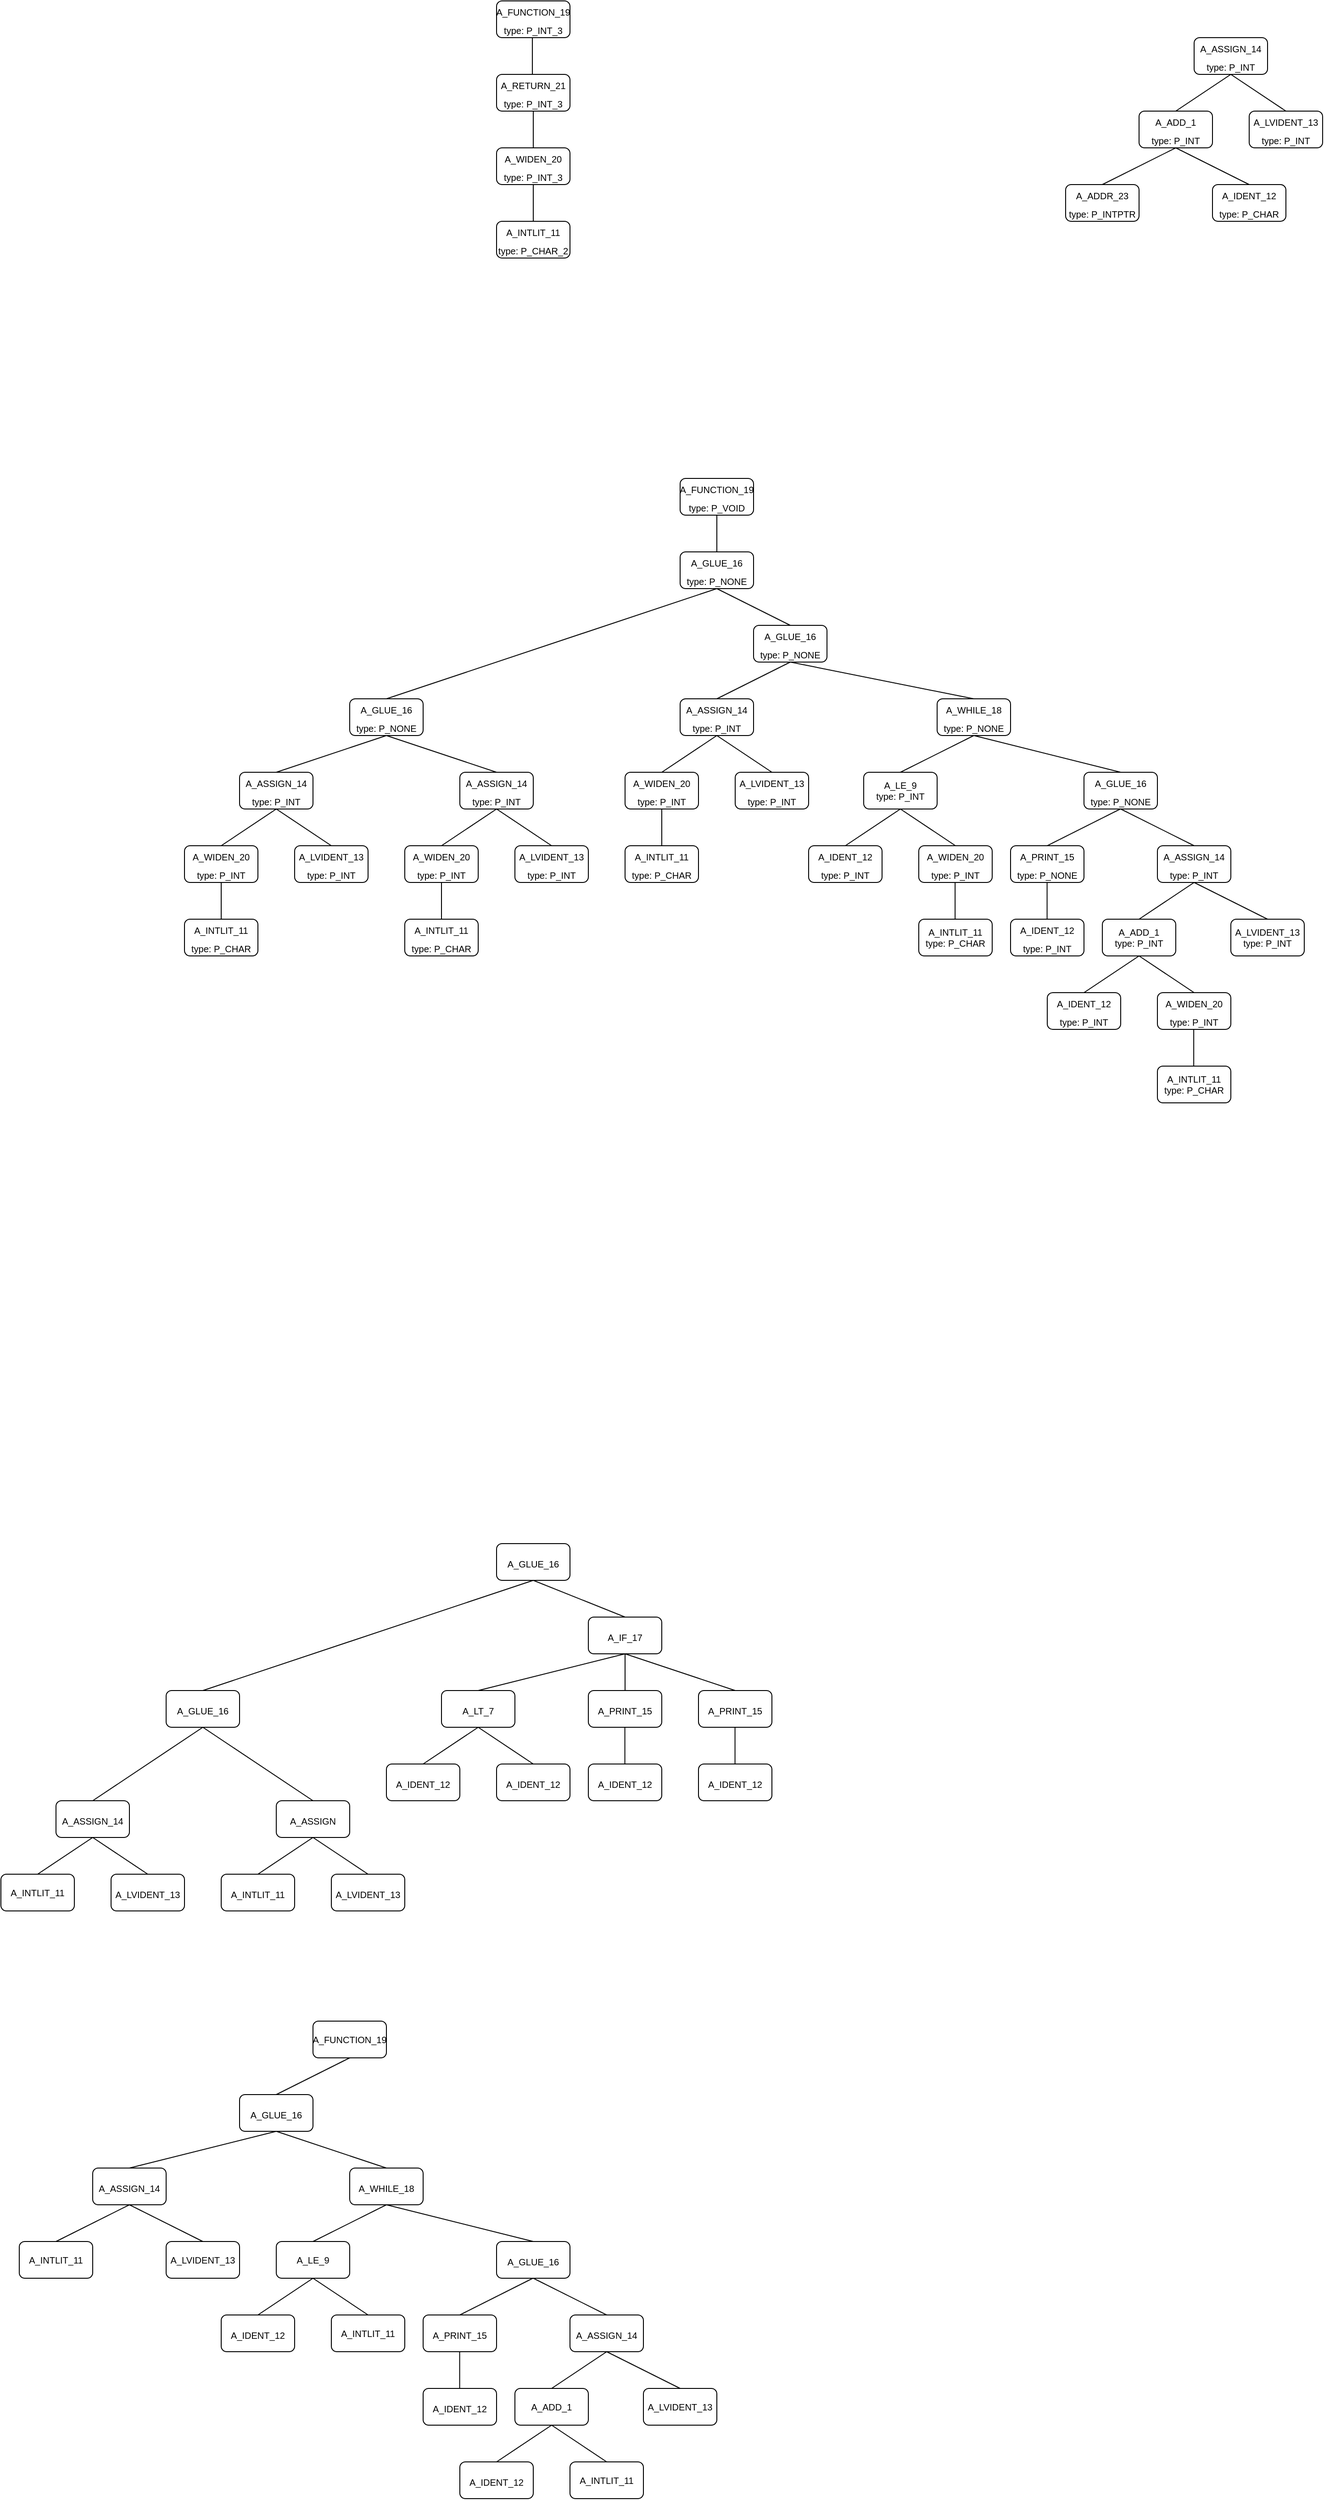<mxfile version="22.1.11" type="github">
  <diagram name="第 1 页" id="xP9abSUtIkvkSNLEg5dz">
    <mxGraphModel dx="-1680" dy="1535" grid="1" gridSize="10" guides="1" tooltips="1" connect="1" arrows="1" fold="1" page="0" pageScale="1" pageWidth="827" pageHeight="1169" math="0" shadow="0">
      <root>
        <mxCell id="0" />
        <mxCell id="1" parent="0" />
        <mxCell id="8e8UL9VZ8Oz_HZpOVkfp-1" value="A_INTLIT_11" style="rounded=1;whiteSpace=wrap;html=1;fontSize=10;align=center;verticalAlign=middle;" parent="1" vertex="1">
          <mxGeometry x="2740" y="1040" width="80" height="40" as="geometry" />
        </mxCell>
        <mxCell id="8e8UL9VZ8Oz_HZpOVkfp-2" value="&lt;font style=&quot;font-size: 10px;&quot;&gt;A_LVIDENT_13&lt;/font&gt;" style="rounded=1;whiteSpace=wrap;html=1;fontSize=16;align=center;" parent="1" vertex="1">
          <mxGeometry x="2860" y="1040" width="80" height="40" as="geometry" />
        </mxCell>
        <mxCell id="8e8UL9VZ8Oz_HZpOVkfp-3" value="&lt;font style=&quot;font-size: 10px;&quot;&gt;A_ASSIGN_14&lt;/font&gt;" style="rounded=1;whiteSpace=wrap;html=1;fontSize=16;" parent="1" vertex="1">
          <mxGeometry x="2800" y="960" width="80" height="40" as="geometry" />
        </mxCell>
        <mxCell id="8e8UL9VZ8Oz_HZpOVkfp-4" value="" style="endArrow=none;html=1;rounded=1;fontSize=12;startSize=8;endSize=8;edgeStyle=none;curved=1;entryX=0.5;entryY=0;entryDx=0;entryDy=0;exitX=0.5;exitY=1;exitDx=0;exitDy=0;" parent="1" source="8e8UL9VZ8Oz_HZpOVkfp-3" target="8e8UL9VZ8Oz_HZpOVkfp-2" edge="1">
          <mxGeometry width="50" height="50" relative="1" as="geometry">
            <mxPoint x="2870" y="1070" as="sourcePoint" />
            <mxPoint x="2950" y="1030" as="targetPoint" />
          </mxGeometry>
        </mxCell>
        <mxCell id="8e8UL9VZ8Oz_HZpOVkfp-5" value="" style="endArrow=none;html=1;rounded=1;fontSize=12;startSize=8;endSize=8;edgeStyle=none;curved=1;entryX=0.5;entryY=1;entryDx=0;entryDy=0;" parent="1" target="8e8UL9VZ8Oz_HZpOVkfp-9" edge="1">
          <mxGeometry width="50" height="50" relative="1" as="geometry">
            <mxPoint x="2840.0" y="960" as="sourcePoint" />
            <mxPoint x="2960.0" y="920" as="targetPoint" />
          </mxGeometry>
        </mxCell>
        <mxCell id="8e8UL9VZ8Oz_HZpOVkfp-6" value="&lt;font style=&quot;font-size: 10px;&quot;&gt;A_INTLIT_11&lt;/font&gt;" style="rounded=1;whiteSpace=wrap;html=1;fontSize=16;" parent="1" vertex="1">
          <mxGeometry x="2980" y="1040" width="80" height="40" as="geometry" />
        </mxCell>
        <mxCell id="8e8UL9VZ8Oz_HZpOVkfp-7" value="" style="endArrow=none;html=1;rounded=1;fontSize=12;startSize=8;endSize=8;edgeStyle=none;curved=1;entryX=0.5;entryY=0;entryDx=0;entryDy=0;" parent="1" edge="1">
          <mxGeometry width="50" height="50" relative="1" as="geometry">
            <mxPoint x="2960" y="880" as="sourcePoint" />
            <mxPoint x="3080" y="960" as="targetPoint" />
          </mxGeometry>
        </mxCell>
        <mxCell id="8e8UL9VZ8Oz_HZpOVkfp-8" value="" style="endArrow=none;html=1;rounded=1;fontSize=12;startSize=8;endSize=8;edgeStyle=none;curved=1;exitX=0.5;exitY=0;exitDx=0;exitDy=0;" parent="1" source="8e8UL9VZ8Oz_HZpOVkfp-1" edge="1">
          <mxGeometry width="50" height="50" relative="1" as="geometry">
            <mxPoint x="2850" y="1010" as="sourcePoint" />
            <mxPoint x="2840" y="1000" as="targetPoint" />
          </mxGeometry>
        </mxCell>
        <mxCell id="8e8UL9VZ8Oz_HZpOVkfp-9" value="&lt;span style=&quot;font-size: 10px;&quot;&gt;A_GLUE_16&lt;/span&gt;" style="rounded=1;whiteSpace=wrap;html=1;fontSize=16;" parent="1" vertex="1">
          <mxGeometry x="2920" y="840" width="80" height="40" as="geometry" />
        </mxCell>
        <mxCell id="8e8UL9VZ8Oz_HZpOVkfp-10" value="&lt;font style=&quot;font-size: 10px;&quot;&gt;A_ASSIGN&lt;/font&gt;" style="rounded=1;whiteSpace=wrap;html=1;fontSize=16;" parent="1" vertex="1">
          <mxGeometry x="3040" y="960" width="80" height="40" as="geometry" />
        </mxCell>
        <mxCell id="8e8UL9VZ8Oz_HZpOVkfp-11" value="" style="endArrow=none;html=1;rounded=1;fontSize=12;startSize=8;endSize=8;edgeStyle=none;curved=1;exitX=0.5;exitY=0;exitDx=0;exitDy=0;" parent="1" edge="1">
          <mxGeometry width="50" height="50" relative="1" as="geometry">
            <mxPoint x="3020" y="1040" as="sourcePoint" />
            <mxPoint x="3080" y="1000" as="targetPoint" />
          </mxGeometry>
        </mxCell>
        <mxCell id="8e8UL9VZ8Oz_HZpOVkfp-12" value="&lt;font style=&quot;font-size: 10px;&quot;&gt;A_LVIDENT_13&lt;/font&gt;" style="rounded=1;whiteSpace=wrap;html=1;fontSize=16;" parent="1" vertex="1">
          <mxGeometry x="3100" y="1040" width="80" height="40" as="geometry" />
        </mxCell>
        <mxCell id="8e8UL9VZ8Oz_HZpOVkfp-13" value="" style="endArrow=none;html=1;rounded=1;fontSize=12;startSize=8;endSize=8;edgeStyle=none;curved=1;entryX=0.5;entryY=0;entryDx=0;entryDy=0;exitX=0.5;exitY=1;exitDx=0;exitDy=0;" parent="1" edge="1">
          <mxGeometry width="50" height="50" relative="1" as="geometry">
            <mxPoint x="3080" y="1000" as="sourcePoint" />
            <mxPoint x="3140" y="1040" as="targetPoint" />
          </mxGeometry>
        </mxCell>
        <mxCell id="8e8UL9VZ8Oz_HZpOVkfp-14" value="&lt;span style=&quot;font-size: 10px;&quot;&gt;A_GLUE_16&lt;/span&gt;" style="rounded=1;whiteSpace=wrap;html=1;fontSize=16;" parent="1" vertex="1">
          <mxGeometry x="3280" y="680" width="80" height="40" as="geometry" />
        </mxCell>
        <mxCell id="8e8UL9VZ8Oz_HZpOVkfp-15" value="" style="endArrow=none;html=1;rounded=1;fontSize=12;startSize=8;endSize=8;edgeStyle=none;curved=1;entryX=0.5;entryY=1;entryDx=0;entryDy=0;exitX=0.5;exitY=0;exitDx=0;exitDy=0;" parent="1" source="8e8UL9VZ8Oz_HZpOVkfp-9" target="8e8UL9VZ8Oz_HZpOVkfp-14" edge="1">
          <mxGeometry width="50" height="50" relative="1" as="geometry">
            <mxPoint x="3140" y="840" as="sourcePoint" />
            <mxPoint x="3260.0" y="760" as="targetPoint" />
          </mxGeometry>
        </mxCell>
        <mxCell id="8e8UL9VZ8Oz_HZpOVkfp-16" value="" style="endArrow=none;html=1;rounded=1;fontSize=12;startSize=8;endSize=8;edgeStyle=none;curved=1;entryX=0.5;entryY=0;entryDx=0;entryDy=0;exitX=0.5;exitY=1;exitDx=0;exitDy=0;" parent="1" source="8e8UL9VZ8Oz_HZpOVkfp-14" target="8e8UL9VZ8Oz_HZpOVkfp-17" edge="1">
          <mxGeometry width="50" height="50" relative="1" as="geometry">
            <mxPoint x="3260.0" y="760" as="sourcePoint" />
            <mxPoint x="3400" y="780" as="targetPoint" />
          </mxGeometry>
        </mxCell>
        <mxCell id="8e8UL9VZ8Oz_HZpOVkfp-17" value="&lt;span style=&quot;font-size: 10px;&quot;&gt;A_IF_17&lt;/span&gt;" style="rounded=1;whiteSpace=wrap;html=1;fontSize=16;" parent="1" vertex="1">
          <mxGeometry x="3380" y="760" width="80" height="40" as="geometry" />
        </mxCell>
        <mxCell id="8e8UL9VZ8Oz_HZpOVkfp-18" value="&lt;span style=&quot;font-size: 10px;&quot;&gt;A_LT_7&lt;/span&gt;" style="rounded=1;whiteSpace=wrap;html=1;fontSize=16;" parent="1" vertex="1">
          <mxGeometry x="3220" y="840" width="80" height="40" as="geometry" />
        </mxCell>
        <mxCell id="8e8UL9VZ8Oz_HZpOVkfp-19" value="&lt;font style=&quot;font-size: 10px;&quot;&gt;A_PRINT_15&lt;/font&gt;" style="rounded=1;whiteSpace=wrap;html=1;fontSize=16;" parent="1" vertex="1">
          <mxGeometry x="3380" y="840" width="80" height="40" as="geometry" />
        </mxCell>
        <mxCell id="8e8UL9VZ8Oz_HZpOVkfp-20" value="" style="endArrow=none;html=1;rounded=1;fontSize=12;startSize=8;endSize=8;edgeStyle=none;curved=1;entryX=0.5;entryY=1;entryDx=0;entryDy=0;exitX=0.5;exitY=0;exitDx=0;exitDy=0;" parent="1" source="8e8UL9VZ8Oz_HZpOVkfp-18" edge="1">
          <mxGeometry width="50" height="50" relative="1" as="geometry">
            <mxPoint x="3300" y="880" as="sourcePoint" />
            <mxPoint x="3420.0" y="800" as="targetPoint" />
          </mxGeometry>
        </mxCell>
        <mxCell id="8e8UL9VZ8Oz_HZpOVkfp-21" value="" style="endArrow=none;html=1;rounded=1;fontSize=12;startSize=8;endSize=8;edgeStyle=none;curved=1;exitX=0.5;exitY=0;exitDx=0;exitDy=0;" parent="1" source="8e8UL9VZ8Oz_HZpOVkfp-19" edge="1">
          <mxGeometry width="50" height="50" relative="1" as="geometry">
            <mxPoint x="3370" y="900" as="sourcePoint" />
            <mxPoint x="3420" y="800" as="targetPoint" />
          </mxGeometry>
        </mxCell>
        <mxCell id="8e8UL9VZ8Oz_HZpOVkfp-22" value="" style="endArrow=none;html=1;rounded=1;fontSize=12;startSize=8;endSize=8;edgeStyle=none;curved=1;entryX=0.5;entryY=1;entryDx=0;entryDy=0;exitX=0.5;exitY=0;exitDx=0;exitDy=0;" parent="1" source="8e8UL9VZ8Oz_HZpOVkfp-25" target="8e8UL9VZ8Oz_HZpOVkfp-17" edge="1">
          <mxGeometry width="50" height="50" relative="1" as="geometry">
            <mxPoint x="3520" y="840" as="sourcePoint" />
            <mxPoint x="3490.0" y="830" as="targetPoint" />
          </mxGeometry>
        </mxCell>
        <mxCell id="8e8UL9VZ8Oz_HZpOVkfp-23" value="&lt;font style=&quot;font-size: 10px;&quot;&gt;A_IDENT_12&lt;/font&gt;" style="rounded=1;whiteSpace=wrap;html=1;fontSize=16;" parent="1" vertex="1">
          <mxGeometry x="3380" y="920" width="80" height="40" as="geometry" />
        </mxCell>
        <mxCell id="8e8UL9VZ8Oz_HZpOVkfp-24" value="" style="endArrow=none;html=1;rounded=1;fontSize=12;startSize=8;endSize=8;edgeStyle=none;curved=1;" parent="1" edge="1">
          <mxGeometry width="50" height="50" relative="1" as="geometry">
            <mxPoint x="3419.8" y="920" as="sourcePoint" />
            <mxPoint x="3419.8" y="880" as="targetPoint" />
          </mxGeometry>
        </mxCell>
        <mxCell id="8e8UL9VZ8Oz_HZpOVkfp-25" value="&lt;font style=&quot;font-size: 10px;&quot;&gt;A_PRINT_15&lt;/font&gt;" style="rounded=1;whiteSpace=wrap;html=1;fontSize=16;" parent="1" vertex="1">
          <mxGeometry x="3500" y="840" width="80" height="40" as="geometry" />
        </mxCell>
        <mxCell id="8e8UL9VZ8Oz_HZpOVkfp-26" value="" style="endArrow=none;html=1;rounded=1;fontSize=12;startSize=8;endSize=8;edgeStyle=none;curved=1;" parent="1" edge="1">
          <mxGeometry width="50" height="50" relative="1" as="geometry">
            <mxPoint x="3539.8" y="920" as="sourcePoint" />
            <mxPoint x="3539.8" y="880" as="targetPoint" />
          </mxGeometry>
        </mxCell>
        <mxCell id="8e8UL9VZ8Oz_HZpOVkfp-27" value="&lt;font style=&quot;font-size: 10px;&quot;&gt;A_IDENT_12&lt;/font&gt;" style="rounded=1;whiteSpace=wrap;html=1;fontSize=16;" parent="1" vertex="1">
          <mxGeometry x="3500" y="920" width="80" height="40" as="geometry" />
        </mxCell>
        <mxCell id="8e8UL9VZ8Oz_HZpOVkfp-28" value="&lt;font style=&quot;font-size: 10px;&quot;&gt;A_IDENT_12&lt;/font&gt;" style="rounded=1;whiteSpace=wrap;html=1;fontSize=16;" parent="1" vertex="1">
          <mxGeometry x="3160" y="920" width="80" height="40" as="geometry" />
        </mxCell>
        <mxCell id="8e8UL9VZ8Oz_HZpOVkfp-29" value="&lt;font style=&quot;font-size: 10px;&quot;&gt;A_IDENT_12&lt;/font&gt;" style="rounded=1;whiteSpace=wrap;html=1;fontSize=16;" parent="1" vertex="1">
          <mxGeometry x="3280" y="920" width="80" height="40" as="geometry" />
        </mxCell>
        <mxCell id="8e8UL9VZ8Oz_HZpOVkfp-30" value="" style="endArrow=none;html=1;rounded=1;fontSize=12;startSize=8;endSize=8;edgeStyle=none;curved=1;exitX=0.5;exitY=0;exitDx=0;exitDy=0;" parent="1" edge="1">
          <mxGeometry width="50" height="50" relative="1" as="geometry">
            <mxPoint x="3200" y="920" as="sourcePoint" />
            <mxPoint x="3260" y="880" as="targetPoint" />
          </mxGeometry>
        </mxCell>
        <mxCell id="8e8UL9VZ8Oz_HZpOVkfp-31" value="" style="endArrow=none;html=1;rounded=1;fontSize=12;startSize=8;endSize=8;edgeStyle=none;curved=1;entryX=0.5;entryY=0;entryDx=0;entryDy=0;exitX=0.5;exitY=1;exitDx=0;exitDy=0;" parent="1" edge="1">
          <mxGeometry width="50" height="50" relative="1" as="geometry">
            <mxPoint x="3260" y="880" as="sourcePoint" />
            <mxPoint x="3320" y="920" as="targetPoint" />
          </mxGeometry>
        </mxCell>
        <mxCell id="7Tu9tpQCHQwxb--6SUWx-1" value="A_FUNCTION_19" style="rounded=1;whiteSpace=wrap;html=1;fontSize=10;align=center;verticalAlign=middle;" parent="1" vertex="1">
          <mxGeometry x="3080" y="1200" width="80" height="40" as="geometry" />
        </mxCell>
        <mxCell id="7Tu9tpQCHQwxb--6SUWx-3" value="" style="endArrow=none;html=1;rounded=1;fontSize=12;startSize=8;endSize=8;edgeStyle=none;curved=1;exitX=0.5;exitY=0;exitDx=0;exitDy=0;" parent="1" edge="1">
          <mxGeometry width="50" height="50" relative="1" as="geometry">
            <mxPoint x="3040" y="1280" as="sourcePoint" />
            <mxPoint x="3120" y="1240" as="targetPoint" />
          </mxGeometry>
        </mxCell>
        <mxCell id="7Tu9tpQCHQwxb--6SUWx-4" value="&lt;span style=&quot;font-size: 10px;&quot;&gt;A_GLUE_16&lt;/span&gt;" style="rounded=1;whiteSpace=wrap;html=1;fontSize=16;" parent="1" vertex="1">
          <mxGeometry x="3000" y="1280" width="80" height="40" as="geometry" />
        </mxCell>
        <mxCell id="7Tu9tpQCHQwxb--6SUWx-5" value="&lt;font style=&quot;font-size: 10px;&quot;&gt;A_ASSIGN_14&lt;/font&gt;" style="rounded=1;whiteSpace=wrap;html=1;fontSize=16;" parent="1" vertex="1">
          <mxGeometry x="2840" y="1360" width="80" height="40" as="geometry" />
        </mxCell>
        <mxCell id="7Tu9tpQCHQwxb--6SUWx-6" value="" style="endArrow=none;html=1;rounded=1;fontSize=12;startSize=8;endSize=8;edgeStyle=none;curved=1;exitX=0.5;exitY=0;exitDx=0;exitDy=0;" parent="1" source="7Tu9tpQCHQwxb--6SUWx-5" edge="1">
          <mxGeometry width="50" height="50" relative="1" as="geometry">
            <mxPoint x="2960" y="1360" as="sourcePoint" />
            <mxPoint x="3040" y="1320" as="targetPoint" />
          </mxGeometry>
        </mxCell>
        <mxCell id="7Tu9tpQCHQwxb--6SUWx-7" value="A_INTLIT_11" style="rounded=1;whiteSpace=wrap;html=1;fontSize=10;align=center;verticalAlign=middle;" parent="1" vertex="1">
          <mxGeometry x="2760" y="1440" width="80" height="40" as="geometry" />
        </mxCell>
        <mxCell id="7Tu9tpQCHQwxb--6SUWx-8" value="A_LVIDENT_13" style="rounded=1;whiteSpace=wrap;html=1;fontSize=10;align=center;verticalAlign=middle;" parent="1" vertex="1">
          <mxGeometry x="2920" y="1440" width="80" height="40" as="geometry" />
        </mxCell>
        <mxCell id="7Tu9tpQCHQwxb--6SUWx-9" value="" style="endArrow=none;html=1;rounded=1;fontSize=12;startSize=8;endSize=8;edgeStyle=none;curved=1;exitX=0.5;exitY=0;exitDx=0;exitDy=0;" parent="1" edge="1">
          <mxGeometry width="50" height="50" relative="1" as="geometry">
            <mxPoint x="2800" y="1440" as="sourcePoint" />
            <mxPoint x="2880" y="1400" as="targetPoint" />
          </mxGeometry>
        </mxCell>
        <mxCell id="7Tu9tpQCHQwxb--6SUWx-10" value="" style="endArrow=none;html=1;rounded=1;fontSize=12;startSize=8;endSize=8;edgeStyle=none;curved=1;exitX=0.5;exitY=1;exitDx=0;exitDy=0;entryX=0.5;entryY=0;entryDx=0;entryDy=0;" parent="1" source="7Tu9tpQCHQwxb--6SUWx-5" target="7Tu9tpQCHQwxb--6SUWx-8" edge="1">
          <mxGeometry width="50" height="50" relative="1" as="geometry">
            <mxPoint x="2900" y="1380" as="sourcePoint" />
            <mxPoint x="2980" y="1340" as="targetPoint" />
          </mxGeometry>
        </mxCell>
        <mxCell id="7Tu9tpQCHQwxb--6SUWx-11" value="&lt;font style=&quot;font-size: 10px;&quot;&gt;A_WHILE_18&lt;/font&gt;" style="rounded=1;whiteSpace=wrap;html=1;fontSize=16;" parent="1" vertex="1">
          <mxGeometry x="3120" y="1360" width="80" height="40" as="geometry" />
        </mxCell>
        <mxCell id="7Tu9tpQCHQwxb--6SUWx-13" value="" style="endArrow=none;html=1;rounded=1;fontSize=12;startSize=8;endSize=8;edgeStyle=none;curved=1;exitX=0.5;exitY=1;exitDx=0;exitDy=0;entryX=0.5;entryY=0;entryDx=0;entryDy=0;" parent="1" source="7Tu9tpQCHQwxb--6SUWx-4" target="7Tu9tpQCHQwxb--6SUWx-11" edge="1">
          <mxGeometry width="50" height="50" relative="1" as="geometry">
            <mxPoint x="2890" y="1370" as="sourcePoint" />
            <mxPoint x="3050" y="1330" as="targetPoint" />
          </mxGeometry>
        </mxCell>
        <mxCell id="7Tu9tpQCHQwxb--6SUWx-14" value="A_LE_9" style="rounded=1;whiteSpace=wrap;html=1;fontSize=10;align=center;verticalAlign=middle;" parent="1" vertex="1">
          <mxGeometry x="3040" y="1440" width="80" height="40" as="geometry" />
        </mxCell>
        <mxCell id="7Tu9tpQCHQwxb--6SUWx-16" value="&lt;span style=&quot;font-size: 10px;&quot;&gt;A_GLUE_16&lt;/span&gt;" style="rounded=1;whiteSpace=wrap;html=1;fontSize=16;" parent="1" vertex="1">
          <mxGeometry x="3280" y="1440" width="80" height="40" as="geometry" />
        </mxCell>
        <mxCell id="7Tu9tpQCHQwxb--6SUWx-18" value="" style="endArrow=none;html=1;rounded=1;fontSize=12;startSize=8;endSize=8;edgeStyle=none;curved=1;exitX=0.5;exitY=1;exitDx=0;exitDy=0;entryX=0.5;entryY=0;entryDx=0;entryDy=0;" parent="1" target="7Tu9tpQCHQwxb--6SUWx-16" edge="1">
          <mxGeometry width="50" height="50" relative="1" as="geometry">
            <mxPoint x="3160" y="1400" as="sourcePoint" />
            <mxPoint x="3280" y="1440" as="targetPoint" />
          </mxGeometry>
        </mxCell>
        <mxCell id="7Tu9tpQCHQwxb--6SUWx-19" value="" style="endArrow=none;html=1;rounded=1;fontSize=12;startSize=8;endSize=8;edgeStyle=none;curved=1;exitX=0.5;exitY=0;exitDx=0;exitDy=0;" parent="1" source="7Tu9tpQCHQwxb--6SUWx-14" edge="1">
          <mxGeometry width="50" height="50" relative="1" as="geometry">
            <mxPoint x="3000" y="1440" as="sourcePoint" />
            <mxPoint x="3160" y="1400" as="targetPoint" />
          </mxGeometry>
        </mxCell>
        <mxCell id="7Tu9tpQCHQwxb--6SUWx-20" value="A_INTLIT_11" style="rounded=1;whiteSpace=wrap;html=1;fontSize=10;align=center;verticalAlign=middle;" parent="1" vertex="1">
          <mxGeometry x="3100" y="1520" width="80" height="40" as="geometry" />
        </mxCell>
        <mxCell id="7Tu9tpQCHQwxb--6SUWx-22" value="&lt;font style=&quot;font-size: 10px;&quot;&gt;A_IDENT_12&lt;/font&gt;" style="rounded=1;whiteSpace=wrap;html=1;fontSize=16;" parent="1" vertex="1">
          <mxGeometry x="2980" y="1520" width="80" height="40" as="geometry" />
        </mxCell>
        <mxCell id="7Tu9tpQCHQwxb--6SUWx-23" value="" style="endArrow=none;html=1;rounded=1;fontSize=12;startSize=8;endSize=8;edgeStyle=none;curved=1;exitX=0.5;exitY=0;exitDx=0;exitDy=0;" parent="1" source="7Tu9tpQCHQwxb--6SUWx-22" edge="1">
          <mxGeometry width="50" height="50" relative="1" as="geometry">
            <mxPoint x="3000" y="1520" as="sourcePoint" />
            <mxPoint x="3080" y="1480" as="targetPoint" />
          </mxGeometry>
        </mxCell>
        <mxCell id="7Tu9tpQCHQwxb--6SUWx-24" value="" style="endArrow=none;html=1;rounded=1;fontSize=12;startSize=8;endSize=8;edgeStyle=none;curved=1;exitX=0.5;exitY=1;exitDx=0;exitDy=0;entryX=0.5;entryY=0;entryDx=0;entryDy=0;" parent="1" source="7Tu9tpQCHQwxb--6SUWx-14" target="7Tu9tpQCHQwxb--6SUWx-20" edge="1">
          <mxGeometry width="50" height="50" relative="1" as="geometry">
            <mxPoint x="3100" y="1460" as="sourcePoint" />
            <mxPoint x="3180" y="1420" as="targetPoint" />
          </mxGeometry>
        </mxCell>
        <mxCell id="7Tu9tpQCHQwxb--6SUWx-26" value="&lt;font style=&quot;font-size: 10px;&quot;&gt;A_PRINT_15&lt;/font&gt;" style="rounded=1;whiteSpace=wrap;html=1;fontSize=16;" parent="1" vertex="1">
          <mxGeometry x="3200" y="1520" width="80" height="40" as="geometry" />
        </mxCell>
        <mxCell id="7Tu9tpQCHQwxb--6SUWx-27" value="&lt;font style=&quot;font-size: 10px;&quot;&gt;A_IDENT_12&lt;/font&gt;" style="rounded=1;whiteSpace=wrap;html=1;fontSize=16;" parent="1" vertex="1">
          <mxGeometry x="3200" y="1600" width="80" height="40" as="geometry" />
        </mxCell>
        <mxCell id="7Tu9tpQCHQwxb--6SUWx-28" value="" style="endArrow=none;html=1;rounded=1;fontSize=12;startSize=8;endSize=8;edgeStyle=none;curved=1;" parent="1" edge="1">
          <mxGeometry width="50" height="50" relative="1" as="geometry">
            <mxPoint x="3239.8" y="1600" as="sourcePoint" />
            <mxPoint x="3239.8" y="1560" as="targetPoint" />
          </mxGeometry>
        </mxCell>
        <mxCell id="7Tu9tpQCHQwxb--6SUWx-29" value="" style="endArrow=none;html=1;rounded=1;fontSize=12;startSize=8;endSize=8;edgeStyle=none;curved=1;exitX=0.5;exitY=0;exitDx=0;exitDy=0;" parent="1" source="7Tu9tpQCHQwxb--6SUWx-26" edge="1">
          <mxGeometry width="50" height="50" relative="1" as="geometry">
            <mxPoint x="3319.58" y="1520" as="sourcePoint" />
            <mxPoint x="3319.58" y="1480" as="targetPoint" />
          </mxGeometry>
        </mxCell>
        <mxCell id="7Tu9tpQCHQwxb--6SUWx-30" value="&lt;font style=&quot;font-size: 10px;&quot;&gt;A_ASSIGN_14&lt;/font&gt;" style="rounded=1;whiteSpace=wrap;html=1;fontSize=16;" parent="1" vertex="1">
          <mxGeometry x="3360" y="1520" width="80" height="40" as="geometry" />
        </mxCell>
        <mxCell id="7Tu9tpQCHQwxb--6SUWx-31" value="A_ADD_1" style="rounded=1;whiteSpace=wrap;html=1;fontSize=10;align=center;verticalAlign=middle;" parent="1" vertex="1">
          <mxGeometry x="3300" y="1600" width="80" height="40" as="geometry" />
        </mxCell>
        <mxCell id="7Tu9tpQCHQwxb--6SUWx-32" value="A_LVIDENT_13" style="rounded=1;whiteSpace=wrap;html=1;fontSize=10;align=center;verticalAlign=middle;" parent="1" vertex="1">
          <mxGeometry x="3440" y="1600" width="80" height="40" as="geometry" />
        </mxCell>
        <mxCell id="7Tu9tpQCHQwxb--6SUWx-33" value="" style="endArrow=none;html=1;rounded=1;fontSize=12;startSize=8;endSize=8;edgeStyle=none;curved=1;exitX=0.5;exitY=0;exitDx=0;exitDy=0;" parent="1" source="7Tu9tpQCHQwxb--6SUWx-31" edge="1">
          <mxGeometry width="50" height="50" relative="1" as="geometry">
            <mxPoint x="3320" y="1600" as="sourcePoint" />
            <mxPoint x="3400" y="1560" as="targetPoint" />
          </mxGeometry>
        </mxCell>
        <mxCell id="7Tu9tpQCHQwxb--6SUWx-34" value="" style="endArrow=none;html=1;rounded=1;fontSize=12;startSize=8;endSize=8;edgeStyle=none;curved=1;exitX=0.5;exitY=1;exitDx=0;exitDy=0;entryX=0.5;entryY=0;entryDx=0;entryDy=0;" parent="1" source="7Tu9tpQCHQwxb--6SUWx-30" target="7Tu9tpQCHQwxb--6SUWx-32" edge="1">
          <mxGeometry width="50" height="50" relative="1" as="geometry">
            <mxPoint x="3420" y="1540" as="sourcePoint" />
            <mxPoint x="3500" y="1500" as="targetPoint" />
          </mxGeometry>
        </mxCell>
        <mxCell id="7Tu9tpQCHQwxb--6SUWx-35" value="" style="endArrow=none;html=1;rounded=1;fontSize=12;startSize=8;endSize=8;edgeStyle=none;curved=1;exitX=0.5;exitY=1;exitDx=0;exitDy=0;entryX=0.5;entryY=0;entryDx=0;entryDy=0;" parent="1" source="7Tu9tpQCHQwxb--6SUWx-16" target="7Tu9tpQCHQwxb--6SUWx-30" edge="1">
          <mxGeometry width="50" height="50" relative="1" as="geometry">
            <mxPoint x="3250" y="1530" as="sourcePoint" />
            <mxPoint x="3329.58" y="1490" as="targetPoint" />
          </mxGeometry>
        </mxCell>
        <mxCell id="7Tu9tpQCHQwxb--6SUWx-36" value="&lt;font style=&quot;font-size: 10px;&quot;&gt;A_IDENT_12&lt;/font&gt;" style="rounded=1;whiteSpace=wrap;html=1;fontSize=16;" parent="1" vertex="1">
          <mxGeometry x="3240" y="1680" width="80" height="40" as="geometry" />
        </mxCell>
        <mxCell id="7Tu9tpQCHQwxb--6SUWx-37" value="A_INTLIT_11" style="rounded=1;whiteSpace=wrap;html=1;fontSize=10;align=center;verticalAlign=middle;" parent="1" vertex="1">
          <mxGeometry x="3360" y="1680" width="80" height="40" as="geometry" />
        </mxCell>
        <mxCell id="7Tu9tpQCHQwxb--6SUWx-38" value="" style="endArrow=none;html=1;rounded=1;fontSize=12;startSize=8;endSize=8;edgeStyle=none;curved=1;entryX=0.5;entryY=1;entryDx=0;entryDy=0;exitX=0.5;exitY=0;exitDx=0;exitDy=0;" parent="1" source="7Tu9tpQCHQwxb--6SUWx-36" target="7Tu9tpQCHQwxb--6SUWx-31" edge="1">
          <mxGeometry width="50" height="50" relative="1" as="geometry">
            <mxPoint x="3249.8" y="1610" as="sourcePoint" />
            <mxPoint x="3249.8" y="1570" as="targetPoint" />
          </mxGeometry>
        </mxCell>
        <mxCell id="7Tu9tpQCHQwxb--6SUWx-39" value="" style="endArrow=none;html=1;rounded=1;fontSize=12;startSize=8;endSize=8;edgeStyle=none;curved=1;entryX=0.5;entryY=1;entryDx=0;entryDy=0;exitX=0.5;exitY=0;exitDx=0;exitDy=0;" parent="1" source="7Tu9tpQCHQwxb--6SUWx-37" target="7Tu9tpQCHQwxb--6SUWx-31" edge="1">
          <mxGeometry width="50" height="50" relative="1" as="geometry">
            <mxPoint x="3259.8" y="1620" as="sourcePoint" />
            <mxPoint x="3259.8" y="1580" as="targetPoint" />
          </mxGeometry>
        </mxCell>
        <mxCell id="CfNkajUrjA4fb5ZvUM3P-2" value="&lt;font style=&quot;font-size: 10px;&quot;&gt;A_FUNCTION_19&lt;br&gt;type: P_VOID&lt;br&gt;&lt;/font&gt;" style="rounded=1;whiteSpace=wrap;html=1;fontSize=16;" parent="1" vertex="1">
          <mxGeometry x="3480" y="-480" width="80" height="40" as="geometry" />
        </mxCell>
        <mxCell id="CfNkajUrjA4fb5ZvUM3P-4" value="&lt;font style=&quot;font-size: 10px;&quot;&gt;A_GLUE_16&lt;br&gt;type: P_NONE&lt;br&gt;&lt;/font&gt;" style="rounded=1;whiteSpace=wrap;html=1;fontSize=16;" parent="1" vertex="1">
          <mxGeometry x="3120" y="-240" width="80" height="40" as="geometry" />
        </mxCell>
        <mxCell id="CfNkajUrjA4fb5ZvUM3P-9" value="&lt;font style=&quot;font-size: 10px;&quot;&gt;A_ASSIGN_14&lt;br&gt;type: P_INT&lt;br&gt;&lt;/font&gt;" style="rounded=1;whiteSpace=wrap;html=1;fontSize=16;" parent="1" vertex="1">
          <mxGeometry x="3000" y="-160" width="80" height="40" as="geometry" />
        </mxCell>
        <mxCell id="CfNkajUrjA4fb5ZvUM3P-10" value="" style="endArrow=none;html=1;rounded=1;fontSize=12;startSize=8;endSize=8;edgeStyle=none;curved=1;entryX=0.5;entryY=1;entryDx=0;entryDy=0;exitX=0.5;exitY=0;exitDx=0;exitDy=0;" parent="1" source="CfNkajUrjA4fb5ZvUM3P-9" target="CfNkajUrjA4fb5ZvUM3P-4" edge="1">
          <mxGeometry width="50" height="50" relative="1" as="geometry">
            <mxPoint x="3170" y="-230" as="sourcePoint" />
            <mxPoint x="3170" y="-270" as="targetPoint" />
          </mxGeometry>
        </mxCell>
        <mxCell id="CfNkajUrjA4fb5ZvUM3P-11" value="&lt;font style=&quot;font-size: 10px;&quot;&gt;A_LVIDENT_13&lt;br&gt;type: P_INT&lt;br&gt;&lt;/font&gt;" style="rounded=1;whiteSpace=wrap;html=1;fontSize=16;" parent="1" vertex="1">
          <mxGeometry x="3060" y="-80" width="80" height="40" as="geometry" />
        </mxCell>
        <mxCell id="CfNkajUrjA4fb5ZvUM3P-12" value="" style="endArrow=none;html=1;rounded=1;fontSize=12;startSize=8;endSize=8;edgeStyle=none;curved=1;entryX=0.5;entryY=0;entryDx=0;entryDy=0;exitX=0.5;exitY=1;exitDx=0;exitDy=0;" parent="1" source="CfNkajUrjA4fb5ZvUM3P-9" target="CfNkajUrjA4fb5ZvUM3P-11" edge="1">
          <mxGeometry width="50" height="50" relative="1" as="geometry">
            <mxPoint x="3050" y="-150" as="sourcePoint" />
            <mxPoint x="3170" y="-190" as="targetPoint" />
          </mxGeometry>
        </mxCell>
        <mxCell id="CfNkajUrjA4fb5ZvUM3P-13" value="&lt;font style=&quot;font-size: 10px;&quot;&gt;A_INTLIT_11&lt;br&gt;type: P_CHAR&lt;br&gt;&lt;/font&gt;" style="rounded=1;whiteSpace=wrap;html=1;fontSize=16;" parent="1" vertex="1">
          <mxGeometry x="2940" width="80" height="40" as="geometry" />
        </mxCell>
        <mxCell id="CfNkajUrjA4fb5ZvUM3P-14" value="" style="endArrow=none;html=1;rounded=1;fontSize=12;startSize=8;endSize=8;edgeStyle=none;curved=1;entryX=0.5;entryY=0;entryDx=0;entryDy=0;exitX=0.5;exitY=1;exitDx=0;exitDy=0;" parent="1" source="CfNkajUrjA4fb5ZvUM3P-61" target="CfNkajUrjA4fb5ZvUM3P-13" edge="1">
          <mxGeometry width="50" height="50" relative="1" as="geometry">
            <mxPoint x="2900" y="-160" as="sourcePoint" />
            <mxPoint x="3130" y="-70" as="targetPoint" />
          </mxGeometry>
        </mxCell>
        <mxCell id="CfNkajUrjA4fb5ZvUM3P-15" value="&lt;font style=&quot;font-size: 10px;&quot;&gt;A_ASSIGN_14&lt;br&gt;type: P_INT&lt;br&gt;&lt;/font&gt;" style="rounded=1;whiteSpace=wrap;html=1;fontSize=16;" parent="1" vertex="1">
          <mxGeometry x="3240" y="-160" width="80" height="40" as="geometry" />
        </mxCell>
        <mxCell id="CfNkajUrjA4fb5ZvUM3P-16" value="&lt;font style=&quot;font-size: 10px;&quot;&gt;A_LVIDENT_13&lt;br&gt;type: P_INT&lt;br&gt;&lt;/font&gt;" style="rounded=1;whiteSpace=wrap;html=1;fontSize=16;" parent="1" vertex="1">
          <mxGeometry x="3300" y="-80" width="80" height="40" as="geometry" />
        </mxCell>
        <mxCell id="CfNkajUrjA4fb5ZvUM3P-17" value="" style="endArrow=none;html=1;rounded=1;fontSize=12;startSize=8;endSize=8;edgeStyle=none;curved=1;entryX=0.5;entryY=0;entryDx=0;entryDy=0;exitX=0.5;exitY=1;exitDx=0;exitDy=0;" parent="1" source="CfNkajUrjA4fb5ZvUM3P-15" target="CfNkajUrjA4fb5ZvUM3P-16" edge="1">
          <mxGeometry width="50" height="50" relative="1" as="geometry">
            <mxPoint x="3290" y="-150" as="sourcePoint" />
            <mxPoint x="3410" y="-190" as="targetPoint" />
          </mxGeometry>
        </mxCell>
        <mxCell id="CfNkajUrjA4fb5ZvUM3P-19" value="" style="endArrow=none;html=1;rounded=1;fontSize=12;startSize=8;endSize=8;edgeStyle=none;curved=1;entryX=0.5;entryY=0;entryDx=0;entryDy=0;exitX=0.5;exitY=1;exitDx=0;exitDy=0;" parent="1" source="CfNkajUrjA4fb5ZvUM3P-15" edge="1">
          <mxGeometry width="50" height="50" relative="1" as="geometry">
            <mxPoint x="3290" y="-110" as="sourcePoint" />
            <mxPoint x="3220" y="-80" as="targetPoint" />
          </mxGeometry>
        </mxCell>
        <mxCell id="CfNkajUrjA4fb5ZvUM3P-21" value="" style="endArrow=none;html=1;rounded=1;fontSize=12;startSize=8;endSize=8;edgeStyle=none;curved=1;entryX=0.5;entryY=1;entryDx=0;entryDy=0;exitX=0.5;exitY=0;exitDx=0;exitDy=0;" parent="1" source="CfNkajUrjA4fb5ZvUM3P-15" target="CfNkajUrjA4fb5ZvUM3P-4" edge="1">
          <mxGeometry width="50" height="50" relative="1" as="geometry">
            <mxPoint x="3050" y="-150" as="sourcePoint" />
            <mxPoint x="3170" y="-190" as="targetPoint" />
          </mxGeometry>
        </mxCell>
        <mxCell id="CfNkajUrjA4fb5ZvUM3P-22" value="&lt;font style=&quot;font-size: 10px;&quot;&gt;A_GLUE_16&lt;br&gt;type: P_NONE&lt;br&gt;&lt;/font&gt;" style="rounded=1;whiteSpace=wrap;html=1;fontSize=16;" parent="1" vertex="1">
          <mxGeometry x="3480" y="-400" width="80" height="40" as="geometry" />
        </mxCell>
        <mxCell id="CfNkajUrjA4fb5ZvUM3P-23" value="" style="endArrow=none;html=1;rounded=1;fontSize=12;startSize=8;endSize=8;edgeStyle=none;curved=1;entryX=0.5;entryY=1;entryDx=0;entryDy=0;exitX=0.5;exitY=0;exitDx=0;exitDy=0;" parent="1" source="CfNkajUrjA4fb5ZvUM3P-4" target="CfNkajUrjA4fb5ZvUM3P-22" edge="1">
          <mxGeometry width="50" height="50" relative="1" as="geometry">
            <mxPoint x="3050" y="-150" as="sourcePoint" />
            <mxPoint x="3170" y="-190" as="targetPoint" />
          </mxGeometry>
        </mxCell>
        <mxCell id="CfNkajUrjA4fb5ZvUM3P-24" value="&lt;font style=&quot;font-size: 10px;&quot;&gt;A_ASSIGN_14&lt;br&gt;type: P_INT&lt;br&gt;&lt;/font&gt;" style="rounded=1;whiteSpace=wrap;html=1;fontSize=16;" parent="1" vertex="1">
          <mxGeometry x="3480" y="-240" width="80" height="40" as="geometry" />
        </mxCell>
        <mxCell id="CfNkajUrjA4fb5ZvUM3P-25" value="&lt;font style=&quot;font-size: 10px;&quot;&gt;A_GLUE_16&lt;br&gt;type: P_NONE&lt;br&gt;&lt;/font&gt;" style="rounded=1;whiteSpace=wrap;html=1;fontSize=16;" parent="1" vertex="1">
          <mxGeometry x="3560" y="-320" width="80" height="40" as="geometry" />
        </mxCell>
        <mxCell id="CfNkajUrjA4fb5ZvUM3P-26" value="" style="endArrow=none;html=1;rounded=1;fontSize=12;startSize=8;endSize=8;edgeStyle=none;curved=1;entryX=0.5;entryY=0;entryDx=0;entryDy=0;exitX=0.5;exitY=1;exitDx=0;exitDy=0;" parent="1" source="CfNkajUrjA4fb5ZvUM3P-22" target="CfNkajUrjA4fb5ZvUM3P-25" edge="1">
          <mxGeometry width="50" height="50" relative="1" as="geometry">
            <mxPoint x="3170" y="-230" as="sourcePoint" />
            <mxPoint x="3530" y="-350" as="targetPoint" />
          </mxGeometry>
        </mxCell>
        <mxCell id="CfNkajUrjA4fb5ZvUM3P-27" value="" style="endArrow=none;html=1;rounded=1;fontSize=12;startSize=8;endSize=8;edgeStyle=none;curved=1;entryX=0.5;entryY=1;entryDx=0;entryDy=0;exitX=0.5;exitY=0;exitDx=0;exitDy=0;" parent="1" source="CfNkajUrjA4fb5ZvUM3P-24" target="CfNkajUrjA4fb5ZvUM3P-25" edge="1">
          <mxGeometry width="50" height="50" relative="1" as="geometry">
            <mxPoint x="3530" y="-350" as="sourcePoint" />
            <mxPoint x="3610" y="-310" as="targetPoint" />
          </mxGeometry>
        </mxCell>
        <mxCell id="CfNkajUrjA4fb5ZvUM3P-28" value="&lt;font style=&quot;font-size: 10px;&quot;&gt;A_LVIDENT_13&lt;br&gt;type: P_INT&lt;br&gt;&lt;/font&gt;" style="rounded=1;whiteSpace=wrap;html=1;fontSize=16;" parent="1" vertex="1">
          <mxGeometry x="3540" y="-160" width="80" height="40" as="geometry" />
        </mxCell>
        <mxCell id="CfNkajUrjA4fb5ZvUM3P-29" value="" style="endArrow=none;html=1;rounded=1;fontSize=12;startSize=8;endSize=8;edgeStyle=none;curved=1;entryX=0.5;entryY=0;entryDx=0;entryDy=0;exitX=0.5;exitY=1;exitDx=0;exitDy=0;" parent="1" target="CfNkajUrjA4fb5ZvUM3P-28" edge="1">
          <mxGeometry width="50" height="50" relative="1" as="geometry">
            <mxPoint x="3520" y="-200" as="sourcePoint" />
            <mxPoint x="3650" y="-270" as="targetPoint" />
          </mxGeometry>
        </mxCell>
        <mxCell id="CfNkajUrjA4fb5ZvUM3P-30" value="&lt;font style=&quot;font-size: 10px;&quot;&gt;A_INTLIT_11&lt;br&gt;type: P_CHAR&lt;br&gt;&lt;/font&gt;" style="rounded=1;whiteSpace=wrap;html=1;fontSize=16;" parent="1" vertex="1">
          <mxGeometry x="3420" y="-80" width="80" height="40" as="geometry" />
        </mxCell>
        <mxCell id="CfNkajUrjA4fb5ZvUM3P-31" value="" style="endArrow=none;html=1;rounded=1;fontSize=12;startSize=8;endSize=8;edgeStyle=none;curved=1;entryX=0.5;entryY=0;entryDx=0;entryDy=0;exitX=0.5;exitY=1;exitDx=0;exitDy=0;" parent="1" target="CfNkajUrjA4fb5ZvUM3P-69" edge="1">
          <mxGeometry width="50" height="50" relative="1" as="geometry">
            <mxPoint x="3520" y="-200" as="sourcePoint" />
            <mxPoint x="3610" y="-150" as="targetPoint" />
          </mxGeometry>
        </mxCell>
        <mxCell id="CfNkajUrjA4fb5ZvUM3P-34" value="&lt;font style=&quot;font-size: 10px;&quot;&gt;A_WHILE_18&lt;br&gt;type: P_NONE&lt;br&gt;&lt;/font&gt;" style="rounded=1;whiteSpace=wrap;html=1;fontSize=16;" parent="1" vertex="1">
          <mxGeometry x="3760" y="-240" width="80" height="40" as="geometry" />
        </mxCell>
        <mxCell id="CfNkajUrjA4fb5ZvUM3P-35" value="A_LE_9&lt;br&gt;type: P_INT" style="rounded=1;whiteSpace=wrap;html=1;fontSize=10;align=center;verticalAlign=middle;" parent="1" vertex="1">
          <mxGeometry x="3680" y="-160" width="80" height="40" as="geometry" />
        </mxCell>
        <mxCell id="CfNkajUrjA4fb5ZvUM3P-36" value="&lt;span style=&quot;font-size: 10px;&quot;&gt;A_GLUE_16&lt;br&gt;type: P_NONE&lt;br&gt;&lt;/span&gt;" style="rounded=1;whiteSpace=wrap;html=1;fontSize=16;" parent="1" vertex="1">
          <mxGeometry x="3920" y="-160" width="80" height="40" as="geometry" />
        </mxCell>
        <mxCell id="CfNkajUrjA4fb5ZvUM3P-37" value="" style="endArrow=none;html=1;rounded=1;fontSize=12;startSize=8;endSize=8;edgeStyle=none;curved=1;exitX=0.5;exitY=1;exitDx=0;exitDy=0;entryX=0.5;entryY=0;entryDx=0;entryDy=0;" parent="1" target="CfNkajUrjA4fb5ZvUM3P-36" edge="1">
          <mxGeometry width="50" height="50" relative="1" as="geometry">
            <mxPoint x="3800" y="-200" as="sourcePoint" />
            <mxPoint x="3920" y="-160" as="targetPoint" />
          </mxGeometry>
        </mxCell>
        <mxCell id="CfNkajUrjA4fb5ZvUM3P-38" value="" style="endArrow=none;html=1;rounded=1;fontSize=12;startSize=8;endSize=8;edgeStyle=none;curved=1;exitX=0.5;exitY=0;exitDx=0;exitDy=0;" parent="1" source="CfNkajUrjA4fb5ZvUM3P-35" edge="1">
          <mxGeometry width="50" height="50" relative="1" as="geometry">
            <mxPoint x="3640" y="-160" as="sourcePoint" />
            <mxPoint x="3800" y="-200" as="targetPoint" />
          </mxGeometry>
        </mxCell>
        <mxCell id="CfNkajUrjA4fb5ZvUM3P-39" value="A_INTLIT_11&lt;br&gt;type: P_CHAR" style="rounded=1;whiteSpace=wrap;html=1;fontSize=10;align=center;verticalAlign=middle;" parent="1" vertex="1">
          <mxGeometry x="3740" width="80" height="40" as="geometry" />
        </mxCell>
        <mxCell id="CfNkajUrjA4fb5ZvUM3P-40" value="&lt;font style=&quot;font-size: 10px;&quot;&gt;A_IDENT_12&lt;br&gt;type: P_INT&lt;br&gt;&lt;/font&gt;" style="rounded=1;whiteSpace=wrap;html=1;fontSize=16;" parent="1" vertex="1">
          <mxGeometry x="3620" y="-80" width="80" height="40" as="geometry" />
        </mxCell>
        <mxCell id="CfNkajUrjA4fb5ZvUM3P-41" value="" style="endArrow=none;html=1;rounded=1;fontSize=12;startSize=8;endSize=8;edgeStyle=none;curved=1;exitX=0.5;exitY=0;exitDx=0;exitDy=0;" parent="1" source="CfNkajUrjA4fb5ZvUM3P-40" edge="1">
          <mxGeometry width="50" height="50" relative="1" as="geometry">
            <mxPoint x="3640" y="-80" as="sourcePoint" />
            <mxPoint x="3720" y="-120" as="targetPoint" />
          </mxGeometry>
        </mxCell>
        <mxCell id="CfNkajUrjA4fb5ZvUM3P-42" value="" style="endArrow=none;html=1;rounded=1;fontSize=12;startSize=8;endSize=8;edgeStyle=none;curved=1;exitX=0.5;exitY=1;exitDx=0;exitDy=0;entryX=0.5;entryY=0;entryDx=0;entryDy=0;" parent="1" source="CfNkajUrjA4fb5ZvUM3P-35" target="CfNkajUrjA4fb5ZvUM3P-71" edge="1">
          <mxGeometry width="50" height="50" relative="1" as="geometry">
            <mxPoint x="3740" y="-140" as="sourcePoint" />
            <mxPoint x="3820" y="-180" as="targetPoint" />
          </mxGeometry>
        </mxCell>
        <mxCell id="CfNkajUrjA4fb5ZvUM3P-43" value="&lt;font style=&quot;font-size: 10px;&quot;&gt;A_PRINT_15&lt;br&gt;type: P_NONE&lt;br&gt;&lt;/font&gt;" style="rounded=1;whiteSpace=wrap;html=1;fontSize=16;" parent="1" vertex="1">
          <mxGeometry x="3840" y="-80" width="80" height="40" as="geometry" />
        </mxCell>
        <mxCell id="CfNkajUrjA4fb5ZvUM3P-44" value="&lt;font style=&quot;font-size: 10px;&quot;&gt;A_IDENT_12&lt;br&gt;type: P_INT&lt;br&gt;&lt;/font&gt;" style="rounded=1;whiteSpace=wrap;html=1;fontSize=16;" parent="1" vertex="1">
          <mxGeometry x="3840" width="80" height="40" as="geometry" />
        </mxCell>
        <mxCell id="CfNkajUrjA4fb5ZvUM3P-45" value="" style="endArrow=none;html=1;rounded=1;fontSize=12;startSize=8;endSize=8;edgeStyle=none;curved=1;" parent="1" edge="1">
          <mxGeometry width="50" height="50" relative="1" as="geometry">
            <mxPoint x="3879.8" as="sourcePoint" />
            <mxPoint x="3879.8" y="-40" as="targetPoint" />
          </mxGeometry>
        </mxCell>
        <mxCell id="CfNkajUrjA4fb5ZvUM3P-46" value="" style="endArrow=none;html=1;rounded=1;fontSize=12;startSize=8;endSize=8;edgeStyle=none;curved=1;exitX=0.5;exitY=0;exitDx=0;exitDy=0;" parent="1" source="CfNkajUrjA4fb5ZvUM3P-43" edge="1">
          <mxGeometry width="50" height="50" relative="1" as="geometry">
            <mxPoint x="3959.58" y="-80" as="sourcePoint" />
            <mxPoint x="3959.58" y="-120" as="targetPoint" />
          </mxGeometry>
        </mxCell>
        <mxCell id="CfNkajUrjA4fb5ZvUM3P-47" value="&lt;font style=&quot;font-size: 10px;&quot;&gt;A_ASSIGN_14&lt;br&gt;type: P_INT&lt;br&gt;&lt;/font&gt;" style="rounded=1;whiteSpace=wrap;html=1;fontSize=16;" parent="1" vertex="1">
          <mxGeometry x="4000" y="-80" width="80" height="40" as="geometry" />
        </mxCell>
        <mxCell id="CfNkajUrjA4fb5ZvUM3P-48" value="A_ADD_1&lt;br&gt;type: P_INT" style="rounded=1;whiteSpace=wrap;html=1;fontSize=10;align=center;verticalAlign=middle;" parent="1" vertex="1">
          <mxGeometry x="3940" width="80" height="40" as="geometry" />
        </mxCell>
        <mxCell id="CfNkajUrjA4fb5ZvUM3P-49" value="A_LVIDENT_13&lt;br&gt;type: P_INT" style="rounded=1;whiteSpace=wrap;html=1;fontSize=10;align=center;verticalAlign=middle;" parent="1" vertex="1">
          <mxGeometry x="4080" width="80" height="40" as="geometry" />
        </mxCell>
        <mxCell id="CfNkajUrjA4fb5ZvUM3P-50" value="" style="endArrow=none;html=1;rounded=1;fontSize=12;startSize=8;endSize=8;edgeStyle=none;curved=1;exitX=0.5;exitY=0;exitDx=0;exitDy=0;" parent="1" source="CfNkajUrjA4fb5ZvUM3P-48" edge="1">
          <mxGeometry width="50" height="50" relative="1" as="geometry">
            <mxPoint x="3960" as="sourcePoint" />
            <mxPoint x="4040" y="-40" as="targetPoint" />
          </mxGeometry>
        </mxCell>
        <mxCell id="CfNkajUrjA4fb5ZvUM3P-51" value="" style="endArrow=none;html=1;rounded=1;fontSize=12;startSize=8;endSize=8;edgeStyle=none;curved=1;exitX=0.5;exitY=1;exitDx=0;exitDy=0;entryX=0.5;entryY=0;entryDx=0;entryDy=0;" parent="1" source="CfNkajUrjA4fb5ZvUM3P-47" target="CfNkajUrjA4fb5ZvUM3P-49" edge="1">
          <mxGeometry width="50" height="50" relative="1" as="geometry">
            <mxPoint x="4060" y="-60" as="sourcePoint" />
            <mxPoint x="4140" y="-100" as="targetPoint" />
          </mxGeometry>
        </mxCell>
        <mxCell id="CfNkajUrjA4fb5ZvUM3P-52" value="" style="endArrow=none;html=1;rounded=1;fontSize=12;startSize=8;endSize=8;edgeStyle=none;curved=1;exitX=0.5;exitY=1;exitDx=0;exitDy=0;entryX=0.5;entryY=0;entryDx=0;entryDy=0;" parent="1" source="CfNkajUrjA4fb5ZvUM3P-36" target="CfNkajUrjA4fb5ZvUM3P-47" edge="1">
          <mxGeometry width="50" height="50" relative="1" as="geometry">
            <mxPoint x="3890" y="-70" as="sourcePoint" />
            <mxPoint x="3969.58" y="-110" as="targetPoint" />
          </mxGeometry>
        </mxCell>
        <mxCell id="CfNkajUrjA4fb5ZvUM3P-53" value="&lt;font style=&quot;font-size: 10px;&quot;&gt;A_IDENT_12&lt;br&gt;type: P_INT&lt;br&gt;&lt;/font&gt;" style="rounded=1;whiteSpace=wrap;html=1;fontSize=16;" parent="1" vertex="1">
          <mxGeometry x="3880" y="80" width="80" height="40" as="geometry" />
        </mxCell>
        <mxCell id="CfNkajUrjA4fb5ZvUM3P-54" value="A_INTLIT_11&lt;br&gt;type: P_CHAR" style="rounded=1;whiteSpace=wrap;html=1;fontSize=10;align=center;verticalAlign=middle;" parent="1" vertex="1">
          <mxGeometry x="4000" y="160" width="80" height="40" as="geometry" />
        </mxCell>
        <mxCell id="CfNkajUrjA4fb5ZvUM3P-55" value="" style="endArrow=none;html=1;rounded=1;fontSize=12;startSize=8;endSize=8;edgeStyle=none;curved=1;entryX=0.5;entryY=1;entryDx=0;entryDy=0;exitX=0.5;exitY=0;exitDx=0;exitDy=0;" parent="1" source="CfNkajUrjA4fb5ZvUM3P-53" target="CfNkajUrjA4fb5ZvUM3P-48" edge="1">
          <mxGeometry width="50" height="50" relative="1" as="geometry">
            <mxPoint x="3889.8" y="10" as="sourcePoint" />
            <mxPoint x="3889.8" y="-30" as="targetPoint" />
          </mxGeometry>
        </mxCell>
        <mxCell id="CfNkajUrjA4fb5ZvUM3P-56" value="" style="endArrow=none;html=1;rounded=1;fontSize=12;startSize=8;endSize=8;edgeStyle=none;curved=1;entryX=0.5;entryY=1;entryDx=0;entryDy=0;exitX=0.5;exitY=0;exitDx=0;exitDy=0;" parent="1" source="CfNkajUrjA4fb5ZvUM3P-73" target="CfNkajUrjA4fb5ZvUM3P-48" edge="1">
          <mxGeometry width="50" height="50" relative="1" as="geometry">
            <mxPoint x="3899.8" y="20" as="sourcePoint" />
            <mxPoint x="3899.8" y="-20" as="targetPoint" />
          </mxGeometry>
        </mxCell>
        <mxCell id="CfNkajUrjA4fb5ZvUM3P-57" value="" style="endArrow=none;html=1;rounded=1;fontSize=12;startSize=8;endSize=8;edgeStyle=none;curved=1;entryX=0.5;entryY=1;entryDx=0;entryDy=0;exitX=0.5;exitY=0;exitDx=0;exitDy=0;" parent="1" source="CfNkajUrjA4fb5ZvUM3P-34" target="CfNkajUrjA4fb5ZvUM3P-25" edge="1">
          <mxGeometry width="50" height="50" relative="1" as="geometry">
            <mxPoint x="3530" y="-230" as="sourcePoint" />
            <mxPoint x="3610" y="-270" as="targetPoint" />
          </mxGeometry>
        </mxCell>
        <mxCell id="CfNkajUrjA4fb5ZvUM3P-59" value="" style="endArrow=none;html=1;rounded=1;fontSize=12;startSize=8;endSize=8;edgeStyle=none;curved=1;exitX=0.5;exitY=0;exitDx=0;exitDy=0;" parent="1" source="CfNkajUrjA4fb5ZvUM3P-22" edge="1">
          <mxGeometry width="50" height="50" relative="1" as="geometry">
            <mxPoint x="3530" y="-350" as="sourcePoint" />
            <mxPoint x="3520" y="-440" as="targetPoint" />
          </mxGeometry>
        </mxCell>
        <mxCell id="CfNkajUrjA4fb5ZvUM3P-61" value="&lt;font style=&quot;font-size: 10px;&quot;&gt;A_WIDEN_20&lt;br&gt;type: P_INT&lt;br&gt;&lt;/font&gt;" style="rounded=1;whiteSpace=wrap;html=1;fontSize=16;" parent="1" vertex="1">
          <mxGeometry x="2940" y="-80" width="80" height="40" as="geometry" />
        </mxCell>
        <mxCell id="CfNkajUrjA4fb5ZvUM3P-65" value="" style="endArrow=none;html=1;rounded=1;fontSize=12;startSize=8;endSize=8;edgeStyle=none;curved=1;entryX=0.5;entryY=1;entryDx=0;entryDy=0;exitX=0.5;exitY=0;exitDx=0;exitDy=0;" parent="1" source="CfNkajUrjA4fb5ZvUM3P-61" target="CfNkajUrjA4fb5ZvUM3P-9" edge="1">
          <mxGeometry width="50" height="50" relative="1" as="geometry">
            <mxPoint x="3040" y="-120" as="sourcePoint" />
            <mxPoint x="3110" y="-70" as="targetPoint" />
          </mxGeometry>
        </mxCell>
        <mxCell id="CfNkajUrjA4fb5ZvUM3P-66" value="&lt;font style=&quot;font-size: 10px;&quot;&gt;A_INTLIT_11&lt;br&gt;type: P_CHAR&lt;br&gt;&lt;/font&gt;" style="rounded=1;whiteSpace=wrap;html=1;fontSize=16;" parent="1" vertex="1">
          <mxGeometry x="3180" width="80" height="40" as="geometry" />
        </mxCell>
        <mxCell id="CfNkajUrjA4fb5ZvUM3P-67" value="" style="endArrow=none;html=1;rounded=1;fontSize=12;startSize=8;endSize=8;edgeStyle=none;curved=1;entryX=0.5;entryY=0;entryDx=0;entryDy=0;exitX=0.5;exitY=1;exitDx=0;exitDy=0;" parent="1" source="CfNkajUrjA4fb5ZvUM3P-68" target="CfNkajUrjA4fb5ZvUM3P-66" edge="1">
          <mxGeometry width="50" height="50" relative="1" as="geometry">
            <mxPoint x="3140" y="-160" as="sourcePoint" />
            <mxPoint x="3370" y="-70" as="targetPoint" />
          </mxGeometry>
        </mxCell>
        <mxCell id="CfNkajUrjA4fb5ZvUM3P-68" value="&lt;font style=&quot;font-size: 10px;&quot;&gt;A_WIDEN_20&lt;br&gt;type: P_INT&lt;br&gt;&lt;/font&gt;" style="rounded=1;whiteSpace=wrap;html=1;fontSize=16;" parent="1" vertex="1">
          <mxGeometry x="3180" y="-80" width="80" height="40" as="geometry" />
        </mxCell>
        <mxCell id="CfNkajUrjA4fb5ZvUM3P-69" value="&lt;font style=&quot;font-size: 10px;&quot;&gt;A_WIDEN_20&lt;br&gt;type: P_INT&lt;br&gt;&lt;/font&gt;" style="rounded=1;whiteSpace=wrap;html=1;fontSize=16;" parent="1" vertex="1">
          <mxGeometry x="3420" y="-160" width="80" height="40" as="geometry" />
        </mxCell>
        <mxCell id="CfNkajUrjA4fb5ZvUM3P-70" value="" style="endArrow=none;html=1;rounded=1;fontSize=12;startSize=8;endSize=8;edgeStyle=none;curved=1;entryX=0.5;entryY=0;entryDx=0;entryDy=0;exitX=0.5;exitY=1;exitDx=0;exitDy=0;" parent="1" source="CfNkajUrjA4fb5ZvUM3P-69" target="CfNkajUrjA4fb5ZvUM3P-30" edge="1">
          <mxGeometry width="50" height="50" relative="1" as="geometry">
            <mxPoint x="3530" y="-190" as="sourcePoint" />
            <mxPoint x="3470" y="-150" as="targetPoint" />
          </mxGeometry>
        </mxCell>
        <mxCell id="CfNkajUrjA4fb5ZvUM3P-71" value="&lt;font style=&quot;font-size: 10px;&quot;&gt;A_WIDEN_20&lt;br&gt;type: P_INT&lt;br&gt;&lt;/font&gt;" style="rounded=1;whiteSpace=wrap;html=1;fontSize=16;" parent="1" vertex="1">
          <mxGeometry x="3740" y="-80" width="80" height="40" as="geometry" />
        </mxCell>
        <mxCell id="CfNkajUrjA4fb5ZvUM3P-72" value="" style="endArrow=none;html=1;rounded=1;fontSize=12;startSize=8;endSize=8;edgeStyle=none;curved=1;entryX=0.5;entryY=0;entryDx=0;entryDy=0;exitX=0.5;exitY=1;exitDx=0;exitDy=0;" parent="1" edge="1">
          <mxGeometry width="50" height="50" relative="1" as="geometry">
            <mxPoint x="3779.58" y="-40" as="sourcePoint" />
            <mxPoint x="3779.58" as="targetPoint" />
          </mxGeometry>
        </mxCell>
        <mxCell id="CfNkajUrjA4fb5ZvUM3P-73" value="&lt;font style=&quot;font-size: 10px;&quot;&gt;A_WIDEN_20&lt;br&gt;type: P_INT&lt;br&gt;&lt;/font&gt;" style="rounded=1;whiteSpace=wrap;html=1;fontSize=16;" parent="1" vertex="1">
          <mxGeometry x="4000" y="80" width="80" height="40" as="geometry" />
        </mxCell>
        <mxCell id="CfNkajUrjA4fb5ZvUM3P-74" value="" style="endArrow=none;html=1;rounded=1;fontSize=12;startSize=8;endSize=8;edgeStyle=none;curved=1;entryX=0.5;entryY=0;entryDx=0;entryDy=0;exitX=0.5;exitY=1;exitDx=0;exitDy=0;" parent="1" edge="1">
          <mxGeometry width="50" height="50" relative="1" as="geometry">
            <mxPoint x="4039.58" y="120" as="sourcePoint" />
            <mxPoint x="4039.58" y="160" as="targetPoint" />
          </mxGeometry>
        </mxCell>
        <mxCell id="dn_nSP_DF8_KHq20F7jv-2" value="&lt;font style=&quot;font-size: 10px;&quot;&gt;A_INTLIT_11&lt;br&gt;type: P_CHAR_2&lt;br&gt;&lt;/font&gt;" style="rounded=1;whiteSpace=wrap;html=1;fontSize=16;" vertex="1" parent="1">
          <mxGeometry x="3280" y="-760" width="80" height="40" as="geometry" />
        </mxCell>
        <mxCell id="dn_nSP_DF8_KHq20F7jv-3" value="&lt;font style=&quot;font-size: 10px;&quot;&gt;A_WIDEN_20&lt;br&gt;type: P_INT_3&lt;br&gt;&lt;/font&gt;" style="rounded=1;whiteSpace=wrap;html=1;fontSize=16;" vertex="1" parent="1">
          <mxGeometry x="3280" y="-840" width="80" height="40" as="geometry" />
        </mxCell>
        <mxCell id="dn_nSP_DF8_KHq20F7jv-4" value="" style="endArrow=none;html=1;rounded=1;fontSize=12;startSize=8;endSize=8;edgeStyle=none;curved=1;exitX=0.5;exitY=0;exitDx=0;exitDy=0;" edge="1" parent="1">
          <mxGeometry width="50" height="50" relative="1" as="geometry">
            <mxPoint x="3320" y="-760" as="sourcePoint" />
            <mxPoint x="3320" y="-800" as="targetPoint" />
          </mxGeometry>
        </mxCell>
        <mxCell id="dn_nSP_DF8_KHq20F7jv-5" value="&lt;font style=&quot;font-size: 10px;&quot;&gt;A_FUNCTION_19&lt;br&gt;type: P_INT_3&lt;br&gt;&lt;/font&gt;" style="rounded=1;whiteSpace=wrap;html=1;fontSize=16;" vertex="1" parent="1">
          <mxGeometry x="3280" y="-1000" width="80" height="40" as="geometry" />
        </mxCell>
        <mxCell id="dn_nSP_DF8_KHq20F7jv-6" value="" style="endArrow=none;html=1;rounded=1;fontSize=12;startSize=8;endSize=8;edgeStyle=none;curved=1;exitX=0.5;exitY=0;exitDx=0;exitDy=0;" edge="1" parent="1">
          <mxGeometry width="50" height="50" relative="1" as="geometry">
            <mxPoint x="3320" y="-840" as="sourcePoint" />
            <mxPoint x="3320" y="-880" as="targetPoint" />
          </mxGeometry>
        </mxCell>
        <mxCell id="dn_nSP_DF8_KHq20F7jv-7" value="&lt;font style=&quot;font-size: 10px;&quot;&gt;A_RETURN_21&lt;br&gt;type: P_INT_3&lt;br&gt;&lt;/font&gt;" style="rounded=1;whiteSpace=wrap;html=1;fontSize=16;" vertex="1" parent="1">
          <mxGeometry x="3280" y="-920" width="80" height="40" as="geometry" />
        </mxCell>
        <mxCell id="dn_nSP_DF8_KHq20F7jv-8" value="" style="endArrow=none;html=1;rounded=1;fontSize=12;startSize=8;endSize=8;edgeStyle=none;curved=1;exitX=0.5;exitY=0;exitDx=0;exitDy=0;" edge="1" parent="1">
          <mxGeometry width="50" height="50" relative="1" as="geometry">
            <mxPoint x="3319" y="-920" as="sourcePoint" />
            <mxPoint x="3319" y="-960" as="targetPoint" />
          </mxGeometry>
        </mxCell>
        <mxCell id="dn_nSP_DF8_KHq20F7jv-10" value="&lt;font style=&quot;font-size: 10px;&quot;&gt;A_ASSIGN_14&lt;br&gt;type: P_INT&lt;br&gt;&lt;/font&gt;" style="rounded=1;whiteSpace=wrap;html=1;fontSize=16;" vertex="1" parent="1">
          <mxGeometry x="4040" y="-960" width="80" height="40" as="geometry" />
        </mxCell>
        <mxCell id="dn_nSP_DF8_KHq20F7jv-11" value="&lt;font style=&quot;font-size: 10px;&quot;&gt;A_LVIDENT_13&lt;br&gt;type: P_INT&lt;br&gt;&lt;/font&gt;" style="rounded=1;whiteSpace=wrap;html=1;fontSize=16;" vertex="1" parent="1">
          <mxGeometry x="4100" y="-880" width="80" height="40" as="geometry" />
        </mxCell>
        <mxCell id="dn_nSP_DF8_KHq20F7jv-12" value="" style="endArrow=none;html=1;rounded=1;fontSize=12;startSize=8;endSize=8;edgeStyle=none;curved=1;entryX=0.5;entryY=0;entryDx=0;entryDy=0;exitX=0.5;exitY=1;exitDx=0;exitDy=0;" edge="1" parent="1" source="dn_nSP_DF8_KHq20F7jv-10" target="dn_nSP_DF8_KHq20F7jv-11">
          <mxGeometry width="50" height="50" relative="1" as="geometry">
            <mxPoint x="4090" y="-950" as="sourcePoint" />
            <mxPoint x="4210" y="-990" as="targetPoint" />
          </mxGeometry>
        </mxCell>
        <mxCell id="dn_nSP_DF8_KHq20F7jv-16" value="" style="endArrow=none;html=1;rounded=1;fontSize=12;startSize=8;endSize=8;edgeStyle=none;curved=1;entryX=0.5;entryY=1;entryDx=0;entryDy=0;exitX=0.5;exitY=0;exitDx=0;exitDy=0;" edge="1" parent="1" target="dn_nSP_DF8_KHq20F7jv-10">
          <mxGeometry width="50" height="50" relative="1" as="geometry">
            <mxPoint x="4020" y="-880" as="sourcePoint" />
            <mxPoint x="4150" y="-870" as="targetPoint" />
          </mxGeometry>
        </mxCell>
        <mxCell id="dn_nSP_DF8_KHq20F7jv-17" value="&lt;font style=&quot;font-size: 10px;&quot;&gt;A_IDENT_12&lt;br&gt;type: P_CHAR&lt;br&gt;&lt;/font&gt;" style="rounded=1;whiteSpace=wrap;html=1;fontSize=16;" vertex="1" parent="1">
          <mxGeometry x="4060" y="-800" width="80" height="40" as="geometry" />
        </mxCell>
        <mxCell id="dn_nSP_DF8_KHq20F7jv-18" value="&lt;font style=&quot;font-size: 10px;&quot;&gt;A_ADD_1&lt;br&gt;type: P_INT&lt;br&gt;&lt;/font&gt;" style="rounded=1;whiteSpace=wrap;html=1;fontSize=16;" vertex="1" parent="1">
          <mxGeometry x="3980" y="-880" width="80" height="40" as="geometry" />
        </mxCell>
        <mxCell id="dn_nSP_DF8_KHq20F7jv-19" value="&lt;font style=&quot;font-size: 10px;&quot;&gt;A_ADDR_23&lt;br&gt;type: P_INTPTR&lt;br&gt;&lt;/font&gt;" style="rounded=1;whiteSpace=wrap;html=1;fontSize=16;" vertex="1" parent="1">
          <mxGeometry x="3900" y="-800" width="80" height="40" as="geometry" />
        </mxCell>
        <mxCell id="dn_nSP_DF8_KHq20F7jv-20" value="" style="endArrow=none;html=1;rounded=1;fontSize=12;startSize=8;endSize=8;edgeStyle=none;curved=1;entryX=0.5;entryY=1;entryDx=0;entryDy=0;exitX=0.5;exitY=0;exitDx=0;exitDy=0;" edge="1" parent="1" source="dn_nSP_DF8_KHq20F7jv-19">
          <mxGeometry width="50" height="50" relative="1" as="geometry">
            <mxPoint x="3960" y="-800" as="sourcePoint" />
            <mxPoint x="4020" y="-840" as="targetPoint" />
          </mxGeometry>
        </mxCell>
        <mxCell id="dn_nSP_DF8_KHq20F7jv-21" value="" style="endArrow=none;html=1;rounded=1;fontSize=12;startSize=8;endSize=8;edgeStyle=none;curved=1;entryX=0.5;entryY=0;entryDx=0;entryDy=0;exitX=0.5;exitY=1;exitDx=0;exitDy=0;" edge="1" parent="1" source="dn_nSP_DF8_KHq20F7jv-18" target="dn_nSP_DF8_KHq20F7jv-17">
          <mxGeometry width="50" height="50" relative="1" as="geometry">
            <mxPoint x="3950" y="-790" as="sourcePoint" />
            <mxPoint x="4030" y="-830" as="targetPoint" />
          </mxGeometry>
        </mxCell>
      </root>
    </mxGraphModel>
  </diagram>
</mxfile>
